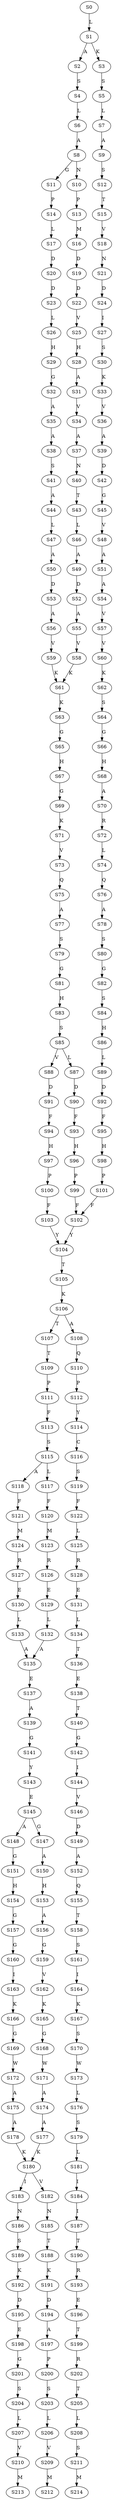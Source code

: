 strict digraph  {
	S0 -> S1 [ label = L ];
	S1 -> S2 [ label = A ];
	S1 -> S3 [ label = K ];
	S2 -> S4 [ label = S ];
	S3 -> S5 [ label = S ];
	S4 -> S6 [ label = L ];
	S5 -> S7 [ label = L ];
	S6 -> S8 [ label = A ];
	S7 -> S9 [ label = A ];
	S8 -> S10 [ label = N ];
	S8 -> S11 [ label = G ];
	S9 -> S12 [ label = S ];
	S10 -> S13 [ label = P ];
	S11 -> S14 [ label = P ];
	S12 -> S15 [ label = T ];
	S13 -> S16 [ label = M ];
	S14 -> S17 [ label = L ];
	S15 -> S18 [ label = V ];
	S16 -> S19 [ label = D ];
	S17 -> S20 [ label = D ];
	S18 -> S21 [ label = N ];
	S19 -> S22 [ label = D ];
	S20 -> S23 [ label = D ];
	S21 -> S24 [ label = D ];
	S22 -> S25 [ label = V ];
	S23 -> S26 [ label = L ];
	S24 -> S27 [ label = I ];
	S25 -> S28 [ label = H ];
	S26 -> S29 [ label = H ];
	S27 -> S30 [ label = S ];
	S28 -> S31 [ label = A ];
	S29 -> S32 [ label = G ];
	S30 -> S33 [ label = K ];
	S31 -> S34 [ label = V ];
	S32 -> S35 [ label = A ];
	S33 -> S36 [ label = V ];
	S34 -> S37 [ label = A ];
	S35 -> S38 [ label = A ];
	S36 -> S39 [ label = A ];
	S37 -> S40 [ label = N ];
	S38 -> S41 [ label = S ];
	S39 -> S42 [ label = D ];
	S40 -> S43 [ label = T ];
	S41 -> S44 [ label = A ];
	S42 -> S45 [ label = G ];
	S43 -> S46 [ label = L ];
	S44 -> S47 [ label = L ];
	S45 -> S48 [ label = V ];
	S46 -> S49 [ label = A ];
	S47 -> S50 [ label = A ];
	S48 -> S51 [ label = A ];
	S49 -> S52 [ label = D ];
	S50 -> S53 [ label = D ];
	S51 -> S54 [ label = A ];
	S52 -> S55 [ label = A ];
	S53 -> S56 [ label = A ];
	S54 -> S57 [ label = V ];
	S55 -> S58 [ label = V ];
	S56 -> S59 [ label = V ];
	S57 -> S60 [ label = V ];
	S58 -> S61 [ label = K ];
	S59 -> S61 [ label = K ];
	S60 -> S62 [ label = K ];
	S61 -> S63 [ label = K ];
	S62 -> S64 [ label = S ];
	S63 -> S65 [ label = G ];
	S64 -> S66 [ label = G ];
	S65 -> S67 [ label = H ];
	S66 -> S68 [ label = H ];
	S67 -> S69 [ label = G ];
	S68 -> S70 [ label = A ];
	S69 -> S71 [ label = K ];
	S70 -> S72 [ label = R ];
	S71 -> S73 [ label = V ];
	S72 -> S74 [ label = L ];
	S73 -> S75 [ label = Q ];
	S74 -> S76 [ label = Q ];
	S75 -> S77 [ label = A ];
	S76 -> S78 [ label = A ];
	S77 -> S79 [ label = S ];
	S78 -> S80 [ label = S ];
	S79 -> S81 [ label = G ];
	S80 -> S82 [ label = G ];
	S81 -> S83 [ label = H ];
	S82 -> S84 [ label = S ];
	S83 -> S85 [ label = S ];
	S84 -> S86 [ label = H ];
	S85 -> S87 [ label = L ];
	S85 -> S88 [ label = V ];
	S86 -> S89 [ label = L ];
	S87 -> S90 [ label = D ];
	S88 -> S91 [ label = D ];
	S89 -> S92 [ label = D ];
	S90 -> S93 [ label = F ];
	S91 -> S94 [ label = F ];
	S92 -> S95 [ label = F ];
	S93 -> S96 [ label = H ];
	S94 -> S97 [ label = H ];
	S95 -> S98 [ label = H ];
	S96 -> S99 [ label = P ];
	S97 -> S100 [ label = P ];
	S98 -> S101 [ label = P ];
	S99 -> S102 [ label = F ];
	S100 -> S103 [ label = F ];
	S101 -> S102 [ label = F ];
	S102 -> S104 [ label = Y ];
	S103 -> S104 [ label = Y ];
	S104 -> S105 [ label = T ];
	S105 -> S106 [ label = K ];
	S106 -> S107 [ label = T ];
	S106 -> S108 [ label = A ];
	S107 -> S109 [ label = T ];
	S108 -> S110 [ label = Q ];
	S109 -> S111 [ label = P ];
	S110 -> S112 [ label = P ];
	S111 -> S113 [ label = F ];
	S112 -> S114 [ label = Y ];
	S113 -> S115 [ label = S ];
	S114 -> S116 [ label = C ];
	S115 -> S117 [ label = L ];
	S115 -> S118 [ label = A ];
	S116 -> S119 [ label = S ];
	S117 -> S120 [ label = F ];
	S118 -> S121 [ label = F ];
	S119 -> S122 [ label = F ];
	S120 -> S123 [ label = M ];
	S121 -> S124 [ label = M ];
	S122 -> S125 [ label = L ];
	S123 -> S126 [ label = R ];
	S124 -> S127 [ label = R ];
	S125 -> S128 [ label = R ];
	S126 -> S129 [ label = E ];
	S127 -> S130 [ label = E ];
	S128 -> S131 [ label = E ];
	S129 -> S132 [ label = L ];
	S130 -> S133 [ label = L ];
	S131 -> S134 [ label = L ];
	S132 -> S135 [ label = A ];
	S133 -> S135 [ label = A ];
	S134 -> S136 [ label = T ];
	S135 -> S137 [ label = E ];
	S136 -> S138 [ label = E ];
	S137 -> S139 [ label = A ];
	S138 -> S140 [ label = T ];
	S139 -> S141 [ label = G ];
	S140 -> S142 [ label = G ];
	S141 -> S143 [ label = Y ];
	S142 -> S144 [ label = I ];
	S143 -> S145 [ label = E ];
	S144 -> S146 [ label = V ];
	S145 -> S147 [ label = G ];
	S145 -> S148 [ label = A ];
	S146 -> S149 [ label = D ];
	S147 -> S150 [ label = A ];
	S148 -> S151 [ label = G ];
	S149 -> S152 [ label = A ];
	S150 -> S153 [ label = H ];
	S151 -> S154 [ label = H ];
	S152 -> S155 [ label = Q ];
	S153 -> S156 [ label = A ];
	S154 -> S157 [ label = G ];
	S155 -> S158 [ label = T ];
	S156 -> S159 [ label = G ];
	S157 -> S160 [ label = G ];
	S158 -> S161 [ label = S ];
	S159 -> S162 [ label = V ];
	S160 -> S163 [ label = I ];
	S161 -> S164 [ label = I ];
	S162 -> S165 [ label = K ];
	S163 -> S166 [ label = K ];
	S164 -> S167 [ label = K ];
	S165 -> S168 [ label = G ];
	S166 -> S169 [ label = G ];
	S167 -> S170 [ label = S ];
	S168 -> S171 [ label = W ];
	S169 -> S172 [ label = W ];
	S170 -> S173 [ label = W ];
	S171 -> S174 [ label = A ];
	S172 -> S175 [ label = A ];
	S173 -> S176 [ label = L ];
	S174 -> S177 [ label = A ];
	S175 -> S178 [ label = A ];
	S176 -> S179 [ label = S ];
	S177 -> S180 [ label = K ];
	S178 -> S180 [ label = K ];
	S179 -> S181 [ label = L ];
	S180 -> S182 [ label = V ];
	S180 -> S183 [ label = I ];
	S181 -> S184 [ label = I ];
	S182 -> S185 [ label = N ];
	S183 -> S186 [ label = N ];
	S184 -> S187 [ label = I ];
	S185 -> S188 [ label = T ];
	S186 -> S189 [ label = S ];
	S187 -> S190 [ label = T ];
	S188 -> S191 [ label = K ];
	S189 -> S192 [ label = K ];
	S190 -> S193 [ label = R ];
	S191 -> S194 [ label = D ];
	S192 -> S195 [ label = D ];
	S193 -> S196 [ label = E ];
	S194 -> S197 [ label = A ];
	S195 -> S198 [ label = E ];
	S196 -> S199 [ label = T ];
	S197 -> S200 [ label = P ];
	S198 -> S201 [ label = G ];
	S199 -> S202 [ label = R ];
	S200 -> S203 [ label = S ];
	S201 -> S204 [ label = S ];
	S202 -> S205 [ label = T ];
	S203 -> S206 [ label = L ];
	S204 -> S207 [ label = L ];
	S205 -> S208 [ label = L ];
	S206 -> S209 [ label = V ];
	S207 -> S210 [ label = V ];
	S208 -> S211 [ label = S ];
	S209 -> S212 [ label = M ];
	S210 -> S213 [ label = M ];
	S211 -> S214 [ label = M ];
}
